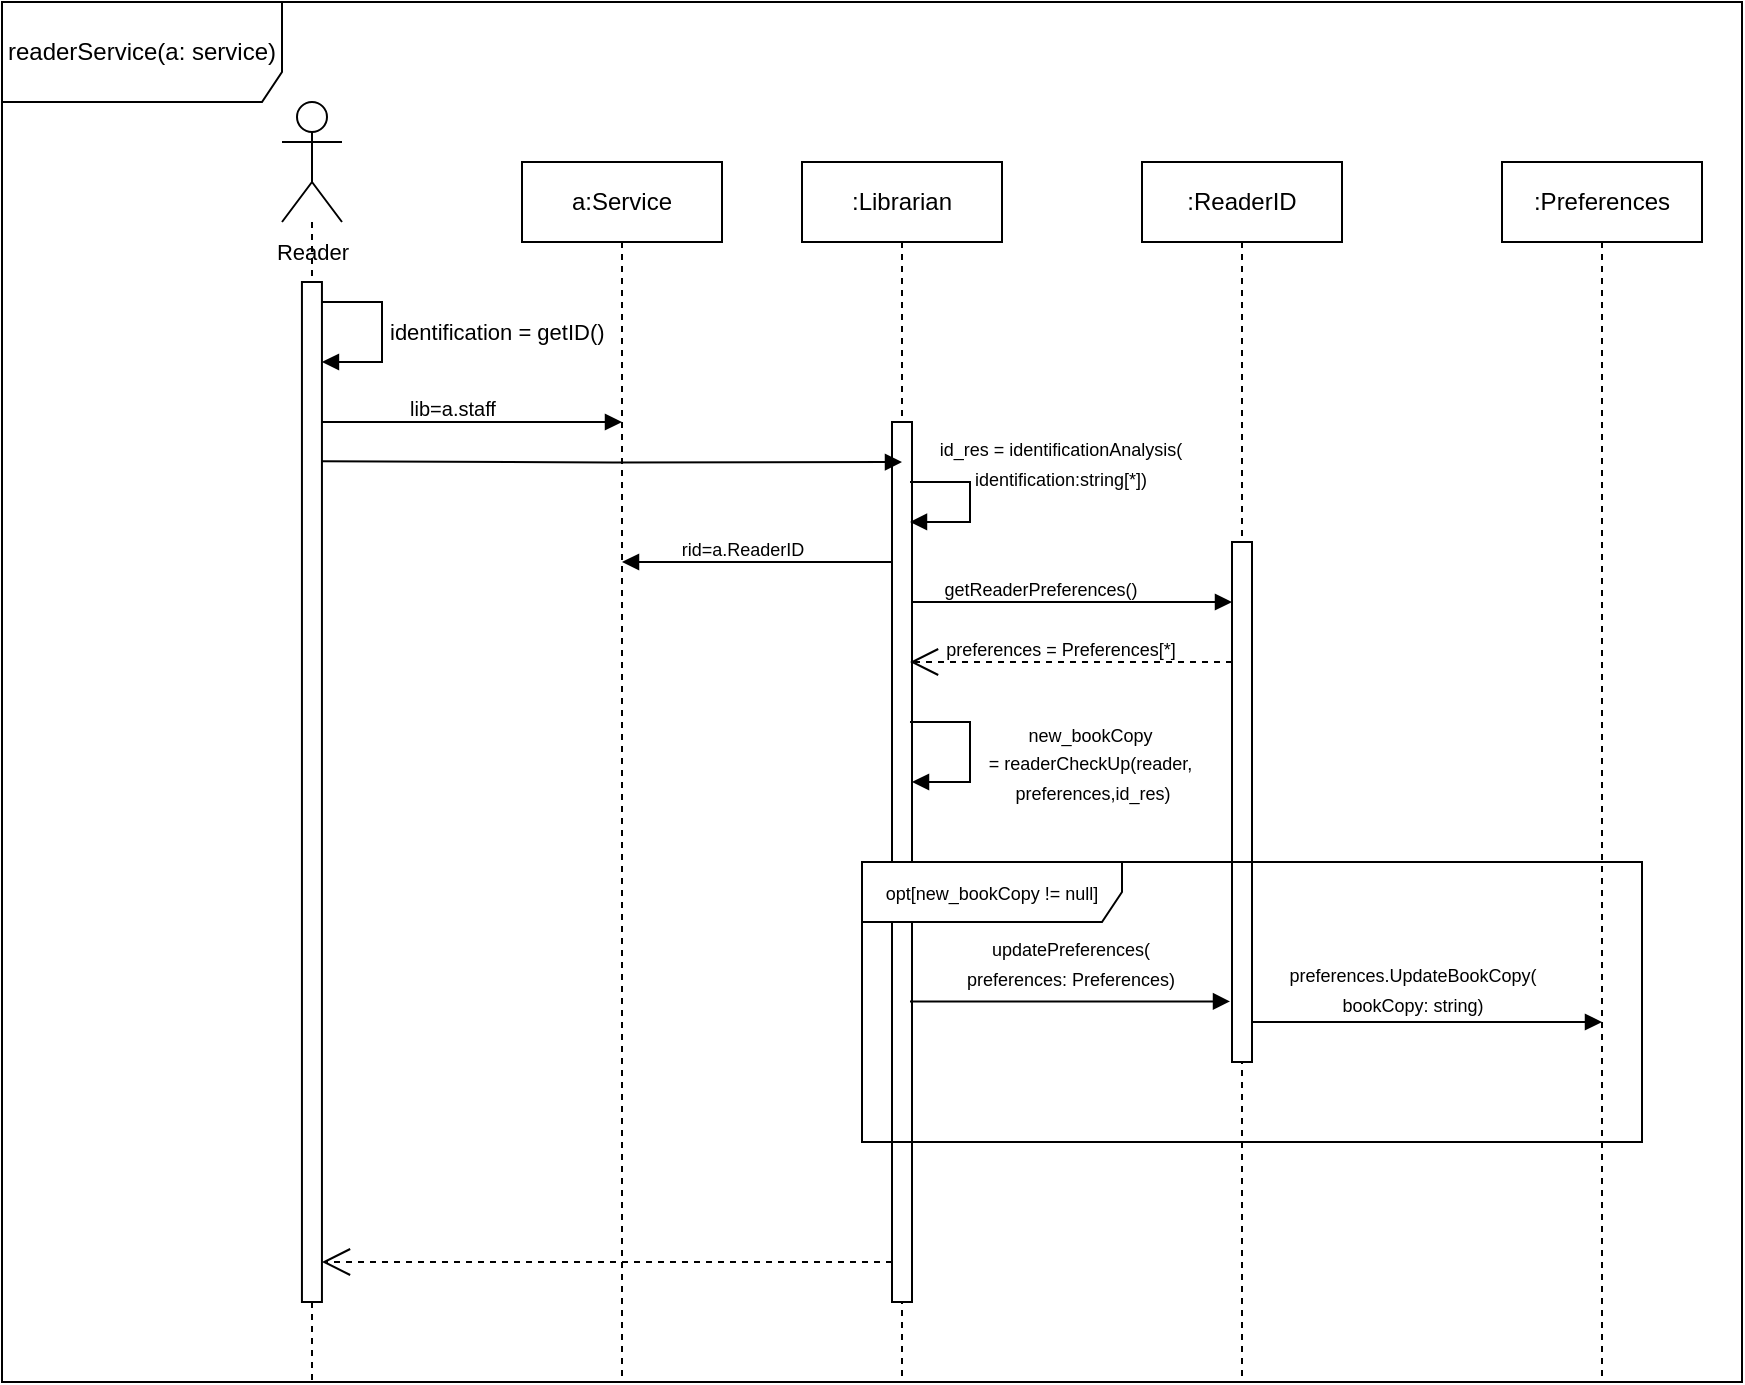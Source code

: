 <mxfile version="24.8.4" pages="3">
  <diagram name="SD1" id="IPUVujdmmtZPShG0CMn7">
    <mxGraphModel dx="1970" dy="485" grid="1" gridSize="10" guides="1" tooltips="1" connect="1" arrows="1" fold="1" page="1" pageScale="1" pageWidth="827" pageHeight="1169" math="0" shadow="0">
      <root>
        <mxCell id="0" />
        <mxCell id="1" parent="0" />
        <mxCell id="YJB3zisdZ_xQfk0tqpdA-2" value="readerService(a: service)" style="shape=umlFrame;whiteSpace=wrap;html=1;pointerEvents=0;width=140;height=50;" parent="1" vertex="1">
          <mxGeometry x="-40" y="40" width="870" height="690" as="geometry" />
        </mxCell>
        <mxCell id="YJB3zisdZ_xQfk0tqpdA-4" value="a:Service" style="shape=umlLifeline;perimeter=lifelinePerimeter;whiteSpace=wrap;html=1;container=1;dropTarget=0;collapsible=0;recursiveResize=0;outlineConnect=0;portConstraint=eastwest;newEdgeStyle={&quot;curved&quot;:0,&quot;rounded&quot;:0};" parent="1" vertex="1">
          <mxGeometry x="220" y="120" width="100" height="610" as="geometry" />
        </mxCell>
        <mxCell id="YJB3zisdZ_xQfk0tqpdA-5" value=":Librarian" style="shape=umlLifeline;perimeter=lifelinePerimeter;whiteSpace=wrap;html=1;container=1;dropTarget=0;collapsible=0;recursiveResize=0;outlineConnect=0;portConstraint=eastwest;newEdgeStyle={&quot;curved&quot;:0,&quot;rounded&quot;:0};" parent="1" vertex="1">
          <mxGeometry x="360" y="120" width="100" height="610" as="geometry" />
        </mxCell>
        <mxCell id="YJB3zisdZ_xQfk0tqpdA-24" value="" style="html=1;points=[[0,0,0,0,5],[0,1,0,0,-5],[1,0,0,0,5],[1,1,0,0,-5]];perimeter=orthogonalPerimeter;outlineConnect=0;targetShapes=umlLifeline;portConstraint=eastwest;newEdgeStyle={&quot;curved&quot;:0,&quot;rounded&quot;:0};" parent="YJB3zisdZ_xQfk0tqpdA-5" vertex="1">
          <mxGeometry x="45" y="130" width="10" height="440" as="geometry" />
        </mxCell>
        <mxCell id="YJB3zisdZ_xQfk0tqpdA-6" value=":ReaderID" style="shape=umlLifeline;perimeter=lifelinePerimeter;whiteSpace=wrap;html=1;container=1;dropTarget=0;collapsible=0;recursiveResize=0;outlineConnect=0;portConstraint=eastwest;newEdgeStyle={&quot;curved&quot;:0,&quot;rounded&quot;:0};" parent="1" vertex="1">
          <mxGeometry x="530" y="120" width="100" height="610" as="geometry" />
        </mxCell>
        <mxCell id="YJB3zisdZ_xQfk0tqpdA-32" value="" style="html=1;points=[[0,0,0,0,5],[0,1,0,0,-5],[1,0,0,0,5],[1,1,0,0,-5]];perimeter=orthogonalPerimeter;outlineConnect=0;targetShapes=umlLifeline;portConstraint=eastwest;newEdgeStyle={&quot;curved&quot;:0,&quot;rounded&quot;:0};" parent="YJB3zisdZ_xQfk0tqpdA-6" vertex="1">
          <mxGeometry x="45" y="190" width="10" height="260" as="geometry" />
        </mxCell>
        <mxCell id="YJB3zisdZ_xQfk0tqpdA-7" value=":P&lt;span style=&quot;white-space-collapse: preserve;&quot; data-src-align=&quot;0:12&quot; class=&quot;EzKURWReUAB5oZgtQNkl&quot;&gt;references&lt;/span&gt;" style="shape=umlLifeline;perimeter=lifelinePerimeter;whiteSpace=wrap;html=1;container=1;dropTarget=0;collapsible=0;recursiveResize=0;outlineConnect=0;portConstraint=eastwest;newEdgeStyle={&quot;curved&quot;:0,&quot;rounded&quot;:0};" parent="1" vertex="1">
          <mxGeometry x="710" y="120" width="100" height="610" as="geometry" />
        </mxCell>
        <mxCell id="YJB3zisdZ_xQfk0tqpdA-13" value="" style="text;strokeColor=none;fillColor=none;align=left;verticalAlign=middle;spacingTop=-1;spacingLeft=4;spacingRight=4;rotatable=0;labelPosition=right;points=[];portConstraint=eastwest;" parent="1" vertex="1">
          <mxGeometry x="340" y="260" width="10" height="14" as="geometry" />
        </mxCell>
        <mxCell id="YJB3zisdZ_xQfk0tqpdA-16" value="" style="shape=umlLifeline;perimeter=lifelinePerimeter;whiteSpace=wrap;html=1;container=1;dropTarget=0;collapsible=0;recursiveResize=0;outlineConnect=0;portConstraint=eastwest;newEdgeStyle={&quot;curved&quot;:0,&quot;rounded&quot;:0};participant=umlActor;size=60;" parent="1" vertex="1">
          <mxGeometry x="100" y="90" width="30" height="640" as="geometry" />
        </mxCell>
        <mxCell id="YJB3zisdZ_xQfk0tqpdA-18" value="" style="html=1;points=[[0,0,0,0,5],[0,1,0,0,-5],[1,0,0,0,5],[1,1,0,0,-5]];perimeter=orthogonalPerimeter;outlineConnect=0;targetShapes=umlLifeline;portConstraint=eastwest;newEdgeStyle={&quot;curved&quot;:0,&quot;rounded&quot;:0};" parent="YJB3zisdZ_xQfk0tqpdA-16" vertex="1">
          <mxGeometry x="9.97" y="90" width="10" height="510" as="geometry" />
        </mxCell>
        <mxCell id="YJB3zisdZ_xQfk0tqpdA-19" value="identification = getID()" style="html=1;align=left;spacingLeft=2;endArrow=block;rounded=0;edgeStyle=orthogonalEdgeStyle;curved=0;rounded=0;" parent="YJB3zisdZ_xQfk0tqpdA-16" target="YJB3zisdZ_xQfk0tqpdA-18" edge="1">
          <mxGeometry relative="1" as="geometry">
            <mxPoint x="20" y="100" as="sourcePoint" />
            <Array as="points">
              <mxPoint x="50" y="100" />
              <mxPoint x="50" y="130" />
            </Array>
          </mxGeometry>
        </mxCell>
        <mxCell id="YJB3zisdZ_xQfk0tqpdA-17" value="&lt;font style=&quot;font-size: 11px;&quot;&gt;Reader&lt;/font&gt;" style="text;html=1;align=center;verticalAlign=middle;resizable=0;points=[];autosize=1;strokeColor=none;fillColor=none;" parent="1" vertex="1">
          <mxGeometry x="85" y="150" width="60" height="30" as="geometry" />
        </mxCell>
        <mxCell id="YJB3zisdZ_xQfk0tqpdA-20" value="" style="endArrow=block;endFill=1;html=1;edgeStyle=orthogonalEdgeStyle;align=left;verticalAlign=top;rounded=0;" parent="1" edge="1">
          <mxGeometry x="-1" relative="1" as="geometry">
            <mxPoint x="120" y="250" as="sourcePoint" />
            <mxPoint x="270" y="250" as="targetPoint" />
            <mxPoint as="offset" />
          </mxGeometry>
        </mxCell>
        <mxCell id="YJB3zisdZ_xQfk0tqpdA-22" value="&lt;font style=&quot;font-size: 10px;&quot;&gt;lib=a.staff&lt;/font&gt;" style="text;html=1;align=center;verticalAlign=middle;resizable=0;points=[];autosize=1;strokeColor=none;fillColor=none;" parent="1" vertex="1">
          <mxGeometry x="150" y="228" width="70" height="30" as="geometry" />
        </mxCell>
        <mxCell id="YJB3zisdZ_xQfk0tqpdA-23" value="" style="endArrow=block;endFill=1;html=1;edgeStyle=orthogonalEdgeStyle;align=left;verticalAlign=top;rounded=0;" parent="1" edge="1">
          <mxGeometry x="-1" relative="1" as="geometry">
            <mxPoint x="120" y="269.66" as="sourcePoint" />
            <mxPoint x="410" y="270" as="targetPoint" />
            <mxPoint as="offset" />
          </mxGeometry>
        </mxCell>
        <mxCell id="YJB3zisdZ_xQfk0tqpdA-25" value="" style="html=1;align=left;spacingLeft=2;endArrow=block;rounded=0;edgeStyle=orthogonalEdgeStyle;curved=0;rounded=0;" parent="1" edge="1">
          <mxGeometry relative="1" as="geometry">
            <mxPoint x="414" y="280" as="sourcePoint" />
            <Array as="points">
              <mxPoint x="414" y="280" />
              <mxPoint x="444" y="280" />
              <mxPoint x="444" y="300" />
            </Array>
            <mxPoint x="414" y="299.98" as="targetPoint" />
          </mxGeometry>
        </mxCell>
        <mxCell id="YJB3zisdZ_xQfk0tqpdA-26" value="&lt;font style=&quot;font-size: 9px;&quot;&gt;id_res = identificationAnalysis(&lt;/font&gt;&lt;div&gt;&lt;font style=&quot;font-size: 9px;&quot;&gt;identification:string[*])&lt;/font&gt;&lt;/div&gt;" style="text;html=1;align=center;verticalAlign=middle;resizable=0;points=[];autosize=1;strokeColor=none;fillColor=none;" parent="1" vertex="1">
          <mxGeometry x="419" y="250" width="140" height="40" as="geometry" />
        </mxCell>
        <mxCell id="YJB3zisdZ_xQfk0tqpdA-28" value="" style="endArrow=block;endFill=1;html=1;edgeStyle=orthogonalEdgeStyle;align=left;verticalAlign=top;rounded=0;" parent="1" source="YJB3zisdZ_xQfk0tqpdA-24" target="YJB3zisdZ_xQfk0tqpdA-4" edge="1">
          <mxGeometry x="-1" relative="1" as="geometry">
            <mxPoint x="220" y="340" as="sourcePoint" />
            <mxPoint x="380" y="340" as="targetPoint" />
            <Array as="points">
              <mxPoint x="350" y="320" />
              <mxPoint x="350" y="320" />
            </Array>
          </mxGeometry>
        </mxCell>
        <mxCell id="YJB3zisdZ_xQfk0tqpdA-31" value="&lt;font style=&quot;font-size: 9px;&quot;&gt;rid=a.ReaderID&lt;/font&gt;" style="text;html=1;align=center;verticalAlign=middle;resizable=0;points=[];autosize=1;strokeColor=none;fillColor=none;" parent="1" vertex="1">
          <mxGeometry x="290" y="298" width="80" height="30" as="geometry" />
        </mxCell>
        <mxCell id="YJB3zisdZ_xQfk0tqpdA-33" value="" style="endArrow=block;endFill=1;html=1;edgeStyle=orthogonalEdgeStyle;align=left;verticalAlign=top;rounded=0;" parent="1" source="YJB3zisdZ_xQfk0tqpdA-24" target="YJB3zisdZ_xQfk0tqpdA-32" edge="1">
          <mxGeometry x="-1" relative="1" as="geometry">
            <mxPoint x="420" y="330" as="sourcePoint" />
            <mxPoint x="582.84" y="329.58" as="targetPoint" />
            <mxPoint as="offset" />
            <Array as="points">
              <mxPoint x="510" y="340" />
              <mxPoint x="510" y="340" />
            </Array>
          </mxGeometry>
        </mxCell>
        <mxCell id="YJB3zisdZ_xQfk0tqpdA-35" value="&lt;font style=&quot;font-size: 9px;&quot;&gt;getReaderPreferences()&lt;/font&gt;" style="text;html=1;align=center;verticalAlign=middle;resizable=0;points=[];autosize=1;strokeColor=none;fillColor=none;" parent="1" vertex="1">
          <mxGeometry x="419" y="318" width="120" height="30" as="geometry" />
        </mxCell>
        <mxCell id="YJB3zisdZ_xQfk0tqpdA-36" value="" style="endArrow=open;endSize=12;dashed=1;html=1;rounded=0;" parent="1" source="YJB3zisdZ_xQfk0tqpdA-32" edge="1">
          <mxGeometry width="160" relative="1" as="geometry">
            <mxPoint x="570" y="370" as="sourcePoint" />
            <mxPoint x="414" y="370" as="targetPoint" />
          </mxGeometry>
        </mxCell>
        <mxCell id="YJB3zisdZ_xQfk0tqpdA-37" value="&lt;font style=&quot;font-size: 9px;&quot;&gt;preferences = Preferences[*]&lt;/font&gt;" style="text;html=1;align=center;verticalAlign=middle;resizable=0;points=[];autosize=1;strokeColor=none;fillColor=none;" parent="1" vertex="1">
          <mxGeometry x="419" y="348" width="140" height="30" as="geometry" />
        </mxCell>
        <mxCell id="YJB3zisdZ_xQfk0tqpdA-38" value="" style="html=1;align=left;spacingLeft=2;endArrow=block;rounded=0;edgeStyle=orthogonalEdgeStyle;curved=0;rounded=0;" parent="1" target="YJB3zisdZ_xQfk0tqpdA-24" edge="1">
          <mxGeometry relative="1" as="geometry">
            <mxPoint x="414" y="399.97" as="sourcePoint" />
            <Array as="points">
              <mxPoint x="444" y="400" />
              <mxPoint x="444" y="430" />
            </Array>
            <mxPoint x="414" y="419.95" as="targetPoint" />
          </mxGeometry>
        </mxCell>
        <mxCell id="YJB3zisdZ_xQfk0tqpdA-39" value="&lt;font style=&quot;font-size: 9px;&quot;&gt;new_bookCopy&amp;nbsp;&lt;/font&gt;&lt;div&gt;&lt;font style=&quot;font-size: 9px;&quot;&gt;=&amp;nbsp;&lt;/font&gt;&lt;span style=&quot;font-size: 9px; background-color: initial;&quot;&gt;readerCheckUp(reader,&amp;nbsp;&lt;/span&gt;&lt;div&gt;&lt;font style=&quot;font-size: 9px;&quot;&gt;preferences,id_res)&lt;/font&gt;&lt;/div&gt;&lt;/div&gt;" style="text;html=1;align=center;verticalAlign=middle;resizable=0;points=[];autosize=1;strokeColor=none;fillColor=none;" parent="1" vertex="1">
          <mxGeometry x="440" y="390" width="130" height="60" as="geometry" />
        </mxCell>
        <mxCell id="YJB3zisdZ_xQfk0tqpdA-40" value="&lt;font style=&quot;font-size: 9px;&quot;&gt;opt[new_bookCopy != null]&lt;/font&gt;" style="shape=umlFrame;whiteSpace=wrap;html=1;pointerEvents=0;width=130;height=30;" parent="1" vertex="1">
          <mxGeometry x="390" y="470" width="390" height="140" as="geometry" />
        </mxCell>
        <mxCell id="YJB3zisdZ_xQfk0tqpdA-41" value="" style="endArrow=block;endFill=1;html=1;edgeStyle=orthogonalEdgeStyle;align=left;verticalAlign=top;rounded=0;" parent="1" edge="1">
          <mxGeometry x="-1" relative="1" as="geometry">
            <mxPoint x="414" y="539.71" as="sourcePoint" />
            <mxPoint x="574" y="539.71" as="targetPoint" />
            <mxPoint as="offset" />
            <Array as="points">
              <mxPoint x="509" y="539.71" />
              <mxPoint x="509" y="539.71" />
            </Array>
          </mxGeometry>
        </mxCell>
        <mxCell id="YJB3zisdZ_xQfk0tqpdA-42" value="&lt;font style=&quot;font-size: 9px;&quot;&gt;updatePreferences(&lt;/font&gt;&lt;div&gt;&lt;font style=&quot;font-size: 9px;&quot;&gt;preferences: Preferences)&lt;/font&gt;&lt;/div&gt;" style="text;html=1;align=center;verticalAlign=middle;resizable=0;points=[];autosize=1;strokeColor=none;fillColor=none;" parent="1" vertex="1">
          <mxGeometry x="429" y="500" width="130" height="40" as="geometry" />
        </mxCell>
        <mxCell id="YJB3zisdZ_xQfk0tqpdA-43" value="" style="endArrow=block;endFill=1;html=1;edgeStyle=orthogonalEdgeStyle;align=left;verticalAlign=top;rounded=0;" parent="1" source="YJB3zisdZ_xQfk0tqpdA-32" edge="1">
          <mxGeometry x="-1" relative="1" as="geometry">
            <mxPoint x="590" y="549.71" as="sourcePoint" />
            <mxPoint x="760" y="550" as="targetPoint" />
            <mxPoint as="offset" />
            <Array as="points">
              <mxPoint x="630" y="550" />
              <mxPoint x="630" y="550" />
            </Array>
          </mxGeometry>
        </mxCell>
        <mxCell id="YJB3zisdZ_xQfk0tqpdA-45" value="&lt;font style=&quot;font-size: 9px;&quot;&gt;preferences.UpdateBookCopy(&lt;/font&gt;&lt;div&gt;&lt;font style=&quot;font-size: 9px;&quot;&gt;bookCopy: string)&lt;/font&gt;&lt;/div&gt;" style="text;html=1;align=center;verticalAlign=middle;resizable=0;points=[];autosize=1;strokeColor=none;fillColor=none;" parent="1" vertex="1">
          <mxGeometry x="590" y="513" width="150" height="40" as="geometry" />
        </mxCell>
        <mxCell id="YJB3zisdZ_xQfk0tqpdA-46" value="" style="endArrow=open;endSize=12;dashed=1;html=1;rounded=0;" parent="1" source="YJB3zisdZ_xQfk0tqpdA-24" edge="1">
          <mxGeometry width="160" relative="1" as="geometry">
            <mxPoint x="400" y="670" as="sourcePoint" />
            <mxPoint x="119.97" y="670" as="targetPoint" />
          </mxGeometry>
        </mxCell>
      </root>
    </mxGraphModel>
  </diagram>
  <diagram id="a7ns2n16CXBNmLfBDM0L" name="SD2">
    <mxGraphModel dx="2442" dy="443" grid="1" gridSize="10" guides="1" tooltips="1" connect="1" arrows="1" fold="1" page="1" pageScale="1" pageWidth="827" pageHeight="1169" math="0" shadow="0">
      <root>
        <mxCell id="0" />
        <mxCell id="1" parent="0" />
        <mxCell id="6RctxTQbn7jA8UyajEi0-1" value="&lt;span style=&quot;text-wrap-mode: nowrap;&quot;&gt;sd checkAvailability(w: MedicalWorker)&lt;/span&gt;" style="shape=umlFrame;whiteSpace=wrap;html=1;pointerEvents=0;gradientColor=none;swimlaneFillColor=default;width=238;height=30;" parent="1" vertex="1">
          <mxGeometry x="-1538.35" y="40" width="550" height="390" as="geometry" />
        </mxCell>
        <mxCell id="6RctxTQbn7jA8UyajEi0-2" value=":MedicalWorker" style="shape=umlLifeline;perimeter=lifelinePerimeter;whiteSpace=wrap;html=1;container=1;dropTarget=0;collapsible=0;recursiveResize=0;outlineConnect=0;portConstraint=eastwest;newEdgeStyle={&quot;curved&quot;:0,&quot;rounded&quot;:0};" parent="1" vertex="1">
          <mxGeometry x="-1388.35" y="90" width="100" height="340" as="geometry" />
        </mxCell>
        <mxCell id="E8eBlwKSeClwFS0IbUn1-1" value="" style="html=1;points=[[0,0,0,0,5],[0,1,0,0,-5],[1,0,0,0,5],[1,1,0,0,-5]];perimeter=orthogonalPerimeter;outlineConnect=0;targetShapes=umlLifeline;portConstraint=eastwest;newEdgeStyle={&quot;curved&quot;:0,&quot;rounded&quot;:0};" parent="6RctxTQbn7jA8UyajEi0-2" vertex="1">
          <mxGeometry x="45" y="50" width="10" height="280" as="geometry" />
        </mxCell>
        <mxCell id="hULWhXPQY1vZLs8APKxD-5" value="compute" style="html=1;align=left;spacingLeft=2;endArrow=block;rounded=0;edgeStyle=orthogonalEdgeStyle;curved=0;rounded=0;" parent="6RctxTQbn7jA8UyajEi0-2" target="E8eBlwKSeClwFS0IbUn1-1" edge="1">
          <mxGeometry relative="1" as="geometry">
            <mxPoint x="55" y="220" as="sourcePoint" />
            <Array as="points">
              <mxPoint x="85" y="220" />
              <mxPoint x="85" y="250" />
            </Array>
            <mxPoint x="60.35" y="250" as="targetPoint" />
          </mxGeometry>
        </mxCell>
        <mxCell id="6RctxTQbn7jA8UyajEi0-3" value=":TimeSheet" style="shape=umlLifeline;perimeter=lifelinePerimeter;whiteSpace=wrap;html=1;container=1;dropTarget=0;collapsible=0;recursiveResize=0;outlineConnect=0;portConstraint=eastwest;newEdgeStyle={&quot;curved&quot;:0,&quot;rounded&quot;:0};" parent="1" vertex="1">
          <mxGeometry x="-1098.35" y="90" width="100" height="340" as="geometry" />
        </mxCell>
        <mxCell id="WRwWexdqhhIisoKOPa96-3" value="" style="html=1;points=[[0,0,0,0,5],[0,1,0,0,-5],[1,0,0,0,5],[1,1,0,0,-5]];perimeter=orthogonalPerimeter;outlineConnect=0;targetShapes=umlLifeline;portConstraint=eastwest;newEdgeStyle={&quot;curved&quot;:0,&quot;rounded&quot;:0};" parent="6RctxTQbn7jA8UyajEi0-3" vertex="1">
          <mxGeometry x="45" y="70" width="10" height="50" as="geometry" />
        </mxCell>
        <mxCell id="E8eBlwKSeClwFS0IbUn1-3" value="" style="html=1;verticalAlign=bottom;endArrow=block;curved=0;rounded=0;" parent="1" target="E8eBlwKSeClwFS0IbUn1-1" edge="1">
          <mxGeometry width="80" relative="1" as="geometry">
            <mxPoint x="-1538.35" y="160" as="sourcePoint" />
            <mxPoint x="-1458.35" y="160" as="targetPoint" />
          </mxGeometry>
        </mxCell>
        <mxCell id="WRwWexdqhhIisoKOPa96-4" value="getSchedule(worker)" style="html=1;verticalAlign=bottom;endArrow=block;curved=0;rounded=0;" parent="1" edge="1">
          <mxGeometry width="80" relative="1" as="geometry">
            <mxPoint x="-1333.35" y="170" as="sourcePoint" />
            <mxPoint x="-1053.35" y="170" as="targetPoint" />
          </mxGeometry>
        </mxCell>
        <mxCell id="WRwWexdqhhIisoKOPa96-5" value="timesheets" style="html=1;verticalAlign=bottom;endArrow=open;dashed=1;endSize=8;curved=0;rounded=0;exitX=0;exitY=1;exitDx=0;exitDy=-5;exitPerimeter=0;" parent="1" source="WRwWexdqhhIisoKOPa96-3" target="E8eBlwKSeClwFS0IbUn1-1" edge="1">
          <mxGeometry relative="1" as="geometry">
            <mxPoint x="-1188.35" y="300" as="sourcePoint" />
            <mxPoint x="-1268.35" y="300" as="targetPoint" />
          </mxGeometry>
        </mxCell>
        <mxCell id="WRwWexdqhhIisoKOPa96-6" value="loop [for each ts in timesheets]" style="shape=umlFrame;whiteSpace=wrap;html=1;pointerEvents=0;width=146;height=30;" parent="1" vertex="1">
          <mxGeometry x="-1354.35" y="230" width="236" height="150" as="geometry" />
        </mxCell>
        <mxCell id="WRwWexdqhhIisoKOPa96-7" value="break [ts in datetimes]" style="shape=umlFrame;whiteSpace=wrap;html=1;pointerEvents=0;width=140;height=30;" parent="1" vertex="1">
          <mxGeometry x="-1388.35" y="275" width="220" height="85" as="geometry" />
        </mxCell>
        <mxCell id="WRwWexdqhhIisoKOPa96-8" value="entry" style="html=1;verticalAlign=bottom;endArrow=open;dashed=1;endSize=8;curved=0;rounded=0;entryX=0.001;entryY=0.766;entryDx=0;entryDy=0;entryPerimeter=0;" parent="1" edge="1">
          <mxGeometry relative="1" as="geometry">
            <mxPoint x="-1343.35" y="347.74" as="sourcePoint" />
            <mxPoint x="-1537.8" y="347.74" as="targetPoint" />
          </mxGeometry>
        </mxCell>
        <mxCell id="WRwWexdqhhIisoKOPa96-9" value="" style="html=1;verticalAlign=bottom;endArrow=open;dashed=1;endSize=8;curved=0;rounded=0;exitX=0;exitY=1;exitDx=0;exitDy=-5;exitPerimeter=0;entryX=-0.003;entryY=0.963;entryDx=0;entryDy=0;entryPerimeter=0;" parent="1" source="E8eBlwKSeClwFS0IbUn1-1" target="6RctxTQbn7jA8UyajEi0-1" edge="1">
          <mxGeometry relative="1" as="geometry">
            <mxPoint x="-1188.35" y="230" as="sourcePoint" />
            <mxPoint x="-1268.35" y="230" as="targetPoint" />
          </mxGeometry>
        </mxCell>
      </root>
    </mxGraphModel>
  </diagram>
  <diagram id="8V-jSC9RnYeYwfoJHyFh" name="SD3">
    <mxGraphModel dx="951" dy="534" grid="1" gridSize="10" guides="1" tooltips="1" connect="1" arrows="1" fold="1" page="1" pageScale="1" pageWidth="827" pageHeight="1169" math="0" shadow="0">
      <root>
        <mxCell id="0" />
        <mxCell id="1" parent="0" />
        <mxCell id="_Vtow9UBV0C9BSCzTUur-4" value=":Doctor" style="shape=umlLifeline;perimeter=lifelinePerimeter;whiteSpace=wrap;html=1;container=1;dropTarget=0;collapsible=0;recursiveResize=0;outlineConnect=0;portConstraint=eastwest;newEdgeStyle={&quot;curved&quot;:0,&quot;rounded&quot;:0};" parent="1" vertex="1">
          <mxGeometry x="419" y="90" width="100" height="610" as="geometry" />
        </mxCell>
        <mxCell id="6pYHSUjwthRizevOBF00-12" value="" style="endArrow=none;dashed=1;html=1;rounded=0;exitX=0.073;exitY=0.999;exitDx=0;exitDy=0;exitPerimeter=0;" parent="1" source="BXQw4HetUYAuLP_DdRt9-1" edge="1">
          <mxGeometry width="50" height="50" relative="1" as="geometry">
            <mxPoint x="160" y="360" as="sourcePoint" />
            <mxPoint x="125" y="160" as="targetPoint" />
          </mxGeometry>
        </mxCell>
        <mxCell id="BXQw4HetUYAuLP_DdRt9-1" value="cameAppoitment(a: Appointment)" style="shape=umlFrame;whiteSpace=wrap;html=1;pointerEvents=0;width=240;height=40;" parent="1" vertex="1">
          <mxGeometry x="60" y="30" width="890" height="670" as="geometry" />
        </mxCell>
        <mxCell id="BXQw4HetUYAuLP_DdRt9-2" value="Patient" style="shape=umlActor;verticalLabelPosition=bottom;verticalAlign=top;html=1;" parent="1" vertex="1">
          <mxGeometry x="110" y="80" width="30" height="60" as="geometry" />
        </mxCell>
        <mxCell id="BXQw4HetUYAuLP_DdRt9-4" value="a :Appointment" style="shape=umlLifeline;perimeter=lifelinePerimeter;whiteSpace=wrap;html=1;container=1;dropTarget=0;collapsible=0;recursiveResize=0;outlineConnect=0;portConstraint=eastwest;newEdgeStyle={&quot;curved&quot;:0,&quot;rounded&quot;:0};" parent="1" vertex="1">
          <mxGeometry x="250" y="90" width="100" height="610" as="geometry" />
        </mxCell>
        <mxCell id="BXQw4HetUYAuLP_DdRt9-5" value=":MedicalCard" style="shape=umlLifeline;perimeter=lifelinePerimeter;whiteSpace=wrap;html=1;container=1;dropTarget=0;collapsible=0;recursiveResize=0;outlineConnect=0;portConstraint=eastwest;newEdgeStyle={&quot;curved&quot;:0,&quot;rounded&quot;:0};" parent="1" vertex="1">
          <mxGeometry x="600" y="90" width="100" height="610" as="geometry" />
        </mxCell>
        <mxCell id="BXQw4HetUYAuLP_DdRt9-24" value="" style="html=1;points=[[0,0,0,0,5],[0,1,0,0,-5],[1,0,0,0,5],[1,1,0,0,-5]];perimeter=orthogonalPerimeter;outlineConnect=0;targetShapes=umlLifeline;portConstraint=eastwest;newEdgeStyle={&quot;curved&quot;:0,&quot;rounded&quot;:0};" parent="BXQw4HetUYAuLP_DdRt9-5" vertex="1">
          <mxGeometry x="45" y="250" width="10" height="300" as="geometry" />
        </mxCell>
        <mxCell id="BXQw4HetUYAuLP_DdRt9-6" value=":Diagnosis" style="shape=umlLifeline;perimeter=lifelinePerimeter;whiteSpace=wrap;html=1;container=1;dropTarget=0;collapsible=0;recursiveResize=0;outlineConnect=0;portConstraint=eastwest;newEdgeStyle={&quot;curved&quot;:0,&quot;rounded&quot;:0};" parent="1" vertex="1">
          <mxGeometry x="820" y="90" width="100" height="610" as="geometry" />
        </mxCell>
        <mxCell id="6pYHSUjwthRizevOBF00-9" value="" style="html=1;points=[[0,0,0,0,5],[0,1,0,0,-5],[1,0,0,0,5],[1,1,0,0,-5]];perimeter=orthogonalPerimeter;outlineConnect=0;targetShapes=umlLifeline;portConstraint=eastwest;newEdgeStyle={&quot;curved&quot;:0,&quot;rounded&quot;:0};" parent="BXQw4HetUYAuLP_DdRt9-6" vertex="1">
          <mxGeometry x="45" y="470" width="10" height="40" as="geometry" />
        </mxCell>
        <mxCell id="BXQw4HetUYAuLP_DdRt9-7" value="" style="html=1;points=[[0,0,0,0,5],[0,1,0,0,-5],[1,0,0,0,5],[1,1,0,0,-5]];perimeter=orthogonalPerimeter;outlineConnect=0;targetShapes=umlLifeline;portConstraint=eastwest;newEdgeStyle={&quot;curved&quot;:0,&quot;rounded&quot;:0};" parent="1" vertex="1">
          <mxGeometry x="120" y="170" width="10" height="500" as="geometry" />
        </mxCell>
        <mxCell id="BXQw4HetUYAuLP_DdRt9-10" value="" style="html=1;points=[[0,0,0,0,5],[0,1,0,0,-5],[1,0,0,0,5],[1,1,0,0,-5]];perimeter=orthogonalPerimeter;outlineConnect=0;targetShapes=umlLifeline;portConstraint=eastwest;newEdgeStyle={&quot;curved&quot;:0,&quot;rounded&quot;:0};" parent="1" vertex="1">
          <mxGeometry x="464" y="260" width="10" height="390" as="geometry" />
        </mxCell>
        <mxCell id="BXQw4HetUYAuLP_DdRt9-25" value="getPatientDiagnosis()" style="html=1;verticalAlign=bottom;endArrow=block;curved=0;rounded=0;" parent="1" edge="1">
          <mxGeometry width="80" relative="1" as="geometry">
            <mxPoint x="474" y="373.5" as="sourcePoint" />
            <mxPoint x="645" y="373.5" as="targetPoint" />
          </mxGeometry>
        </mxCell>
        <mxCell id="BXQw4HetUYAuLP_DdRt9-26" value="diagnosis = Diagnosis[*]" style="html=1;verticalAlign=bottom;endArrow=open;dashed=1;endSize=8;curved=0;rounded=0;exitX=0;exitY=1;exitDx=0;exitDy=-5;exitPerimeter=0;" parent="1" edge="1">
          <mxGeometry x="0.0" relative="1" as="geometry">
            <mxPoint x="645" y="421" as="sourcePoint" />
            <mxPoint x="474" y="421" as="targetPoint" />
            <mxPoint as="offset" />
          </mxGeometry>
        </mxCell>
        <mxCell id="6pYHSUjwthRizevOBF00-2" value="new_treatment&lt;br&gt;&lt;div&gt;= patientCheckup(&lt;div&gt;patient,&amp;nbsp;&lt;span style=&quot;text-align: center;&quot;&gt;diagnosis&lt;/span&gt;,&lt;/div&gt;&lt;div&gt;cm_res)&lt;/div&gt;&lt;/div&gt;" style="html=1;align=left;spacingLeft=2;endArrow=block;rounded=0;edgeStyle=orthogonalEdgeStyle;curved=0;rounded=0;" parent="1" edge="1">
          <mxGeometry x="0.155" y="6" relative="1" as="geometry">
            <mxPoint x="474" y="438" as="sourcePoint" />
            <Array as="points">
              <mxPoint x="504" y="438" />
              <mxPoint x="504" y="468" />
            </Array>
            <mxPoint x="474" y="468" as="targetPoint" />
            <mxPoint as="offset" />
          </mxGeometry>
        </mxCell>
        <mxCell id="6pYHSUjwthRizevOBF00-4" value="opt&amp;nbsp;&lt;span style=&quot;text-wrap-mode: nowrap;&quot;&gt;[new_treatment != null]&lt;/span&gt;" style="shape=umlFrame;whiteSpace=wrap;html=1;pointerEvents=0;width=176;height=30;" parent="1" vertex="1">
          <mxGeometry x="454" y="510" width="431" height="100" as="geometry" />
        </mxCell>
        <mxCell id="6pYHSUjwthRizevOBF00-5" value="updateDiagnosis(&lt;div&gt;diagnosis: Diagnosis)&lt;/div&gt;" style="html=1;verticalAlign=bottom;endArrow=block;curved=0;rounded=0;" parent="1" edge="1">
          <mxGeometry width="80" relative="1" as="geometry">
            <mxPoint x="474" y="573" as="sourcePoint" />
            <mxPoint x="645" y="573" as="targetPoint" />
          </mxGeometry>
        </mxCell>
        <mxCell id="6pYHSUjwthRizevOBF00-8" value="diagnosis.UpdateTreatment(&lt;div&gt;treatment: string)&lt;/div&gt;" style="html=1;verticalAlign=bottom;endArrow=block;curved=0;rounded=0;" parent="1" edge="1">
          <mxGeometry width="80" relative="1" as="geometry">
            <mxPoint x="655" y="591.5" as="sourcePoint" />
            <mxPoint x="865.0" y="591.5" as="targetPoint" />
          </mxGeometry>
        </mxCell>
        <mxCell id="6pYHSUjwthRizevOBF00-11" value="" style="html=1;verticalAlign=bottom;endArrow=open;dashed=1;endSize=8;curved=0;rounded=0;" parent="1" edge="1">
          <mxGeometry relative="1" as="geometry">
            <mxPoint x="464" y="643.5" as="sourcePoint" />
            <mxPoint x="135" y="643.5" as="targetPoint" />
          </mxGeometry>
        </mxCell>
        <mxCell id="qJcW2Ex0Gpp9v0WJSqWM-2" value="complaints =&amp;nbsp;&lt;div&gt;getComplaints()&lt;/div&gt;" style="html=1;align=left;spacingLeft=2;endArrow=block;rounded=0;edgeStyle=orthogonalEdgeStyle;curved=0;rounded=0;" parent="1" source="BXQw4HetUYAuLP_DdRt9-7" target="BXQw4HetUYAuLP_DdRt9-7" edge="1">
          <mxGeometry x="-0.167" y="10" relative="1" as="geometry">
            <mxPoint x="135" y="230" as="sourcePoint" />
            <Array as="points">
              <mxPoint x="170" y="190" />
              <mxPoint x="170" y="230" />
            </Array>
            <mxPoint x="135" y="230" as="targetPoint" />
            <mxPoint as="offset" />
          </mxGeometry>
        </mxCell>
        <mxCell id="qJcW2Ex0Gpp9v0WJSqWM-5" value="" style="html=1;verticalAlign=bottom;endArrow=block;curved=0;rounded=0;" parent="1" edge="1">
          <mxGeometry width="80" relative="1" as="geometry">
            <mxPoint x="130" y="283" as="sourcePoint" />
            <mxPoint x="464" y="283" as="targetPoint" />
          </mxGeometry>
        </mxCell>
        <mxCell id="qJcW2Ex0Gpp9v0WJSqWM-6" value="mc = a.MedicalCard" style="html=1;verticalAlign=bottom;endArrow=block;curved=0;rounded=0;" parent="1" edge="1">
          <mxGeometry width="80" relative="1" as="geometry">
            <mxPoint x="464" y="346" as="sourcePoint" />
            <mxPoint x="299.5" y="346" as="targetPoint" />
          </mxGeometry>
        </mxCell>
        <mxCell id="_6d4G-XX9__8_DAr_CKI-1" value="doc=a.staff" style="html=1;verticalAlign=bottom;endArrow=block;curved=0;rounded=0;" parent="1" edge="1">
          <mxGeometry width="80" relative="1" as="geometry">
            <mxPoint x="130" y="253.0" as="sourcePoint" />
            <mxPoint x="299.5" y="253.0" as="targetPoint" />
          </mxGeometry>
        </mxCell>
        <mxCell id="IRh33gbW-PWielV_H4g9-2" value="cm_res = complaintsAnalysis(&lt;div style=&quot;background-color: rgb(251, 251, 251);&quot;&gt;complains: string[*])&lt;/div&gt;" style="html=1;align=left;spacingLeft=2;endArrow=block;rounded=0;edgeStyle=orthogonalEdgeStyle;curved=0;rounded=0;" parent="1" target="BXQw4HetUYAuLP_DdRt9-10" edge="1">
          <mxGeometry x="-1" y="16" relative="1" as="geometry">
            <mxPoint x="474" y="280" as="sourcePoint" />
            <Array as="points">
              <mxPoint x="474" y="300" />
              <mxPoint x="504" y="300" />
              <mxPoint x="504" y="320" />
            </Array>
            <mxPoint x="479" y="310" as="targetPoint" />
            <mxPoint as="offset" />
          </mxGeometry>
        </mxCell>
        <mxCell id="5PBPHiEYWOr9DqF2qMA6-1" value="schedulePatient(p: patient,&amp;nbsp;&lt;div&gt;complaints: string[*],&lt;/div&gt;&lt;div&gt;a: Appointment)&lt;/div&gt;" style="text;html=1;align=center;verticalAlign=middle;resizable=0;points=[];autosize=1;strokeColor=none;fillColor=none;" vertex="1" parent="1">
          <mxGeometry x="294" y="220" width="170" height="60" as="geometry" />
        </mxCell>
      </root>
    </mxGraphModel>
  </diagram>
</mxfile>
